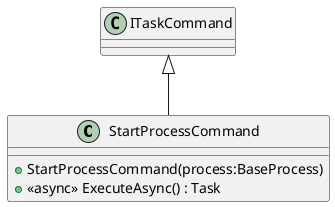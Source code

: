 @startuml
class StartProcessCommand {
    + StartProcessCommand(process:BaseProcess)
    + <<async>> ExecuteAsync() : Task
}
ITaskCommand <|-- StartProcessCommand
@enduml
